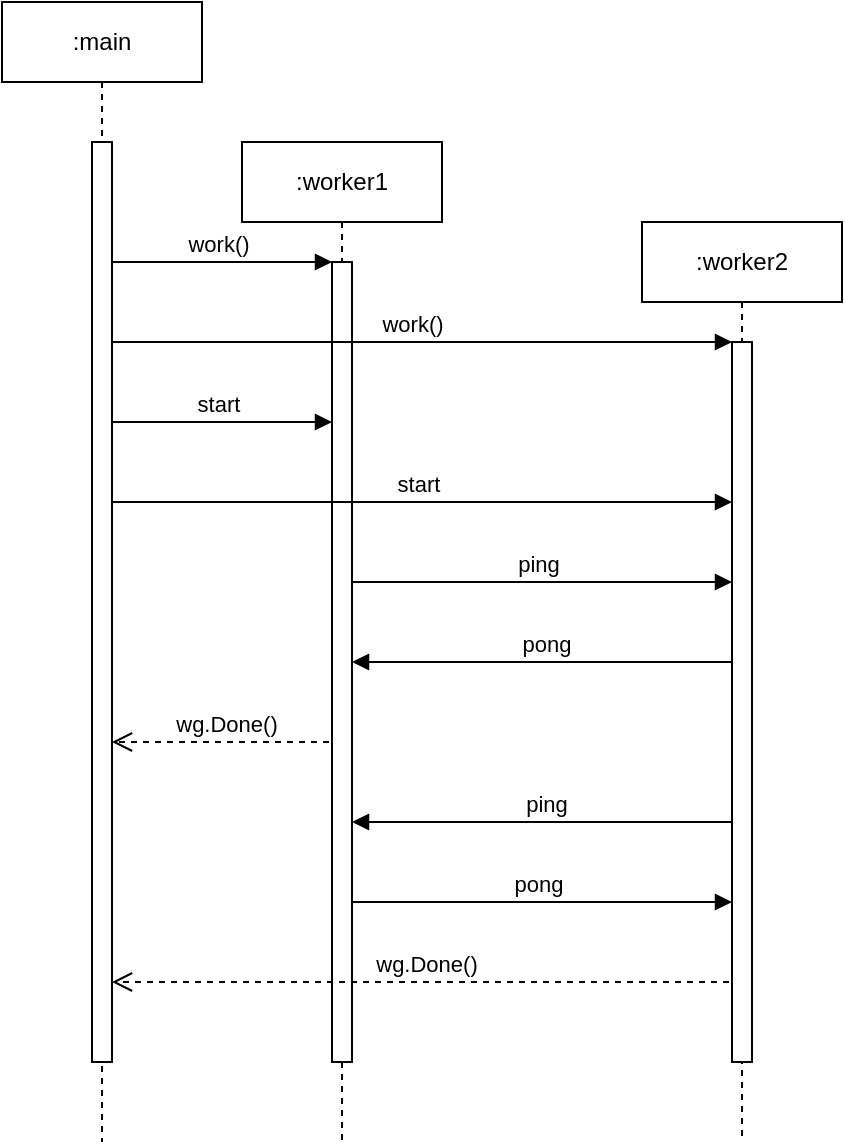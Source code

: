 <mxfile version="14.7.6" type="device"><diagram id="AzVnHAp2tRFgoJBlgrKP" name="Page-1"><mxGraphModel dx="1038" dy="577" grid="1" gridSize="10" guides="1" tooltips="1" connect="1" arrows="1" fold="1" page="1" pageScale="1" pageWidth="850" pageHeight="1100" math="0" shadow="0"><root><mxCell id="0"/><mxCell id="1" parent="0"/><mxCell id="IgYLs8eeqJqo1gxNWlt5-36" value="wg.Done()" style="html=1;verticalAlign=bottom;endArrow=open;dashed=1;endSize=8;" edge="1" parent="1" source="IgYLs8eeqJqo1gxNWlt5-13" target="IgYLs8eeqJqo1gxNWlt5-25"><mxGeometry relative="1" as="geometry"><mxPoint x="450" y="380" as="sourcePoint"/><mxPoint x="370" y="380" as="targetPoint"/><Array as="points"><mxPoint x="230" y="400"/></Array></mxGeometry></mxCell><mxCell id="IgYLs8eeqJqo1gxNWlt5-34" value="pong" style="html=1;verticalAlign=bottom;endArrow=block;" edge="1" parent="1" source="IgYLs8eeqJqo1gxNWlt5-13" target="IgYLs8eeqJqo1gxNWlt5-23"><mxGeometry width="80" relative="1" as="geometry"><mxPoint x="750" y="400" as="sourcePoint"/><mxPoint x="555.5" y="400" as="targetPoint"/><Array as="points"><mxPoint x="410" y="480"/></Array></mxGeometry></mxCell><mxCell id="IgYLs8eeqJqo1gxNWlt5-33" value="pong" style="html=1;verticalAlign=bottom;endArrow=block;" edge="1" parent="1" source="IgYLs8eeqJqo1gxNWlt5-15" target="IgYLs8eeqJqo1gxNWlt5-3"><mxGeometry width="80" relative="1" as="geometry"><mxPoint x="370" y="340" as="sourcePoint"/><mxPoint x="450" y="340" as="targetPoint"/><Array as="points"><mxPoint x="410" y="360"/></Array></mxGeometry></mxCell><mxCell id="IgYLs8eeqJqo1gxNWlt5-30" value="ping" style="html=1;verticalAlign=bottom;endArrow=block;" edge="1" parent="1" source="IgYLs8eeqJqo1gxNWlt5-13" target="IgYLs8eeqJqo1gxNWlt5-23"><mxGeometry width="80" relative="1" as="geometry"><mxPoint x="370" y="340" as="sourcePoint"/><mxPoint x="450" y="340" as="targetPoint"/><Array as="points"><mxPoint x="410" y="320"/></Array></mxGeometry></mxCell><mxCell id="IgYLs8eeqJqo1gxNWlt5-28" value="start" style="html=1;verticalAlign=bottom;endArrow=block;" edge="1" parent="1" source="IgYLs8eeqJqo1gxNWlt5-2" target="IgYLs8eeqJqo1gxNWlt5-3"><mxGeometry width="80" relative="1" as="geometry"><mxPoint x="370" y="260" as="sourcePoint"/><mxPoint x="450" y="260" as="targetPoint"/><Array as="points"><mxPoint x="260" y="240"/></Array></mxGeometry></mxCell><mxCell id="IgYLs8eeqJqo1gxNWlt5-13" value=":worker1" style="shape=umlLifeline;perimeter=lifelinePerimeter;whiteSpace=wrap;html=1;container=1;collapsible=0;recursiveResize=0;outlineConnect=0;" vertex="1" parent="1"><mxGeometry x="230" y="100" width="100" height="500" as="geometry"/></mxCell><mxCell id="IgYLs8eeqJqo1gxNWlt5-2" value=":main" style="shape=umlLifeline;perimeter=lifelinePerimeter;whiteSpace=wrap;html=1;container=1;collapsible=0;recursiveResize=0;outlineConnect=0;" vertex="1" parent="1"><mxGeometry x="110" y="30" width="100" height="570" as="geometry"/></mxCell><mxCell id="IgYLs8eeqJqo1gxNWlt5-3" value="" style="html=1;points=[];perimeter=orthogonalPerimeter;" vertex="1" parent="1"><mxGeometry x="275" y="160" width="10" height="400" as="geometry"/></mxCell><mxCell id="IgYLs8eeqJqo1gxNWlt5-4" value="work()" style="html=1;verticalAlign=bottom;startArrow=oval;endArrow=block;startSize=8;" edge="1" target="IgYLs8eeqJqo1gxNWlt5-3" parent="1"><mxGeometry relative="1" as="geometry"><mxPoint x="160" y="160" as="sourcePoint"/></mxGeometry></mxCell><mxCell id="IgYLs8eeqJqo1gxNWlt5-15" value=":worker2" style="shape=umlLifeline;perimeter=lifelinePerimeter;whiteSpace=wrap;html=1;container=1;collapsible=0;recursiveResize=0;outlineConnect=0;" vertex="1" parent="1"><mxGeometry x="430" y="140" width="100" height="460" as="geometry"/></mxCell><mxCell id="IgYLs8eeqJqo1gxNWlt5-24" value="work()" style="html=1;verticalAlign=bottom;startArrow=oval;endArrow=block;startSize=8;" edge="1" target="IgYLs8eeqJqo1gxNWlt5-23" parent="1"><mxGeometry x="-0.015" relative="1" as="geometry"><mxPoint x="160" y="200" as="sourcePoint"/><Array as="points"/><mxPoint as="offset"/></mxGeometry></mxCell><mxCell id="IgYLs8eeqJqo1gxNWlt5-35" value="ping" style="html=1;verticalAlign=bottom;endArrow=block;" edge="1" parent="1" source="IgYLs8eeqJqo1gxNWlt5-15" target="IgYLs8eeqJqo1gxNWlt5-3"><mxGeometry width="80" relative="1" as="geometry"><mxPoint x="550" y="360" as="sourcePoint"/><mxPoint x="745.5" y="360" as="targetPoint"/><Array as="points"><mxPoint x="340" y="440"/></Array></mxGeometry></mxCell><mxCell id="IgYLs8eeqJqo1gxNWlt5-37" value="wg.Done()" style="html=1;verticalAlign=bottom;endArrow=open;dashed=1;endSize=8;" edge="1" parent="1" source="IgYLs8eeqJqo1gxNWlt5-15" target="IgYLs8eeqJqo1gxNWlt5-25"><mxGeometry relative="1" as="geometry"><mxPoint x="289.5" y="410" as="sourcePoint"/><mxPoint x="175" y="410" as="targetPoint"/><Array as="points"><mxPoint x="330" y="520"/></Array></mxGeometry></mxCell><mxCell id="IgYLs8eeqJqo1gxNWlt5-29" value="start" style="html=1;verticalAlign=bottom;endArrow=block;" edge="1" parent="1" source="IgYLs8eeqJqo1gxNWlt5-2" target="IgYLs8eeqJqo1gxNWlt5-23"><mxGeometry width="80" relative="1" as="geometry"><mxPoint x="169.5" y="320" as="sourcePoint"/><mxPoint x="289.5" y="320" as="targetPoint"/><Array as="points"><mxPoint x="370" y="280"/></Array></mxGeometry></mxCell><mxCell id="IgYLs8eeqJqo1gxNWlt5-25" value="" style="html=1;points=[];perimeter=orthogonalPerimeter;" vertex="1" parent="1"><mxGeometry x="155" y="100" width="10" height="460" as="geometry"/></mxCell><mxCell id="IgYLs8eeqJqo1gxNWlt5-23" value="" style="html=1;points=[];perimeter=orthogonalPerimeter;" vertex="1" parent="1"><mxGeometry x="475" y="200" width="10" height="360" as="geometry"/></mxCell></root></mxGraphModel></diagram></mxfile>